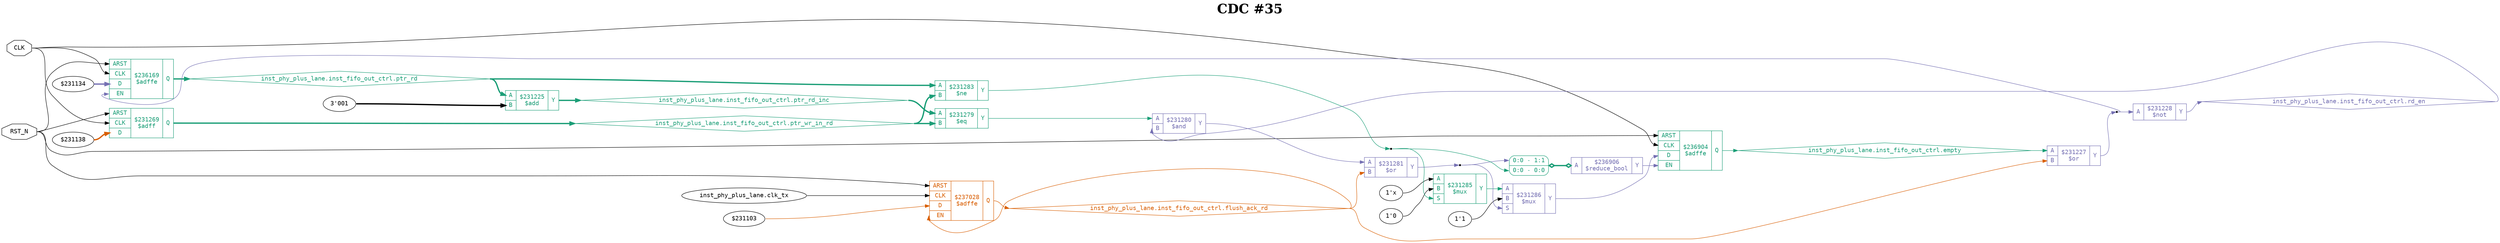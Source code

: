 digraph "spacefibre_light_top" {
label=<<b>CDC #35</b>>;
labelloc="t"
fontsize="30"
node ["fontname"="Courier"]
edge ["fontname"="Courier"]
rankdir="LR";
remincross=true;
n9 [ shape=octagon, label="CLK", color="black", fontcolor="black", href="/src/ip_spacefibre_light_top/spacefibre_light_top.vhd#45" ];
n10 [ shape=octagon, label="RST_N", color="black", fontcolor="black", href="/src/ip_spacefibre_light_top/spacefibre_light_top.vhd#44" ];
n11 [ shape=diamond, label="inst_phy_plus_lane.inst_fifo_out_ctrl.empty", colorscheme="dark28", color="1", fontcolor="1", href="/src/ip/fifo_dc/fifo_dc.vhd#129" ];
n12 [ shape=diamond, label="inst_phy_plus_lane.inst_fifo_out_ctrl.flush_ack_rd", colorscheme="dark28", color="2", fontcolor="2", href="/src/ip/fifo_dc/fifo_dc.vhd#120" ];
n13 [ shape=diamond, label="inst_phy_plus_lane.inst_fifo_out_ctrl.ptr_rd", colorscheme="dark28", color="1", fontcolor="1", href="/src/ip/fifo_dc/fifo_dc.vhd#98" ];
n14 [ shape=diamond, label="inst_phy_plus_lane.inst_fifo_out_ctrl.ptr_rd_inc", colorscheme="dark28", color="1", fontcolor="1", href="/src/ip/fifo_dc/fifo_dc.vhd#99" ];
n15 [ shape=diamond, label="inst_phy_plus_lane.inst_fifo_out_ctrl.ptr_wr_in_rd", colorscheme="dark28", color="1", fontcolor="1", href="/src/ip/fifo_dc/fifo_dc.vhd#105" ];
n16 [ shape=diamond, label="inst_phy_plus_lane.inst_fifo_out_ctrl.rd_en", colorscheme="dark28", color="3", fontcolor="3", href="/src/ip/fifo_dc/fifo_dc.vhd#124" ];
{ rank="source"; n10; n9;}
{ rank="sink";}
v0 [ label="$231134" ];
c21 [ shape=record, label="{{<p17> ARST|<p9> CLK|<p18> D|<p19> EN}|$236169\n$adffe|{<p20> Q}}", colorscheme="dark28", color="1", fontcolor="1" , href="/src/ip/fifo_dc/fifo_dc.vhd#321"  ];
c22 [ shape=record, label="{{<p17> ARST|<p9> CLK|<p18> D|<p19> EN}|$236904\n$adffe|{<p20> Q}}", colorscheme="dark28", color="1", fontcolor="1" , href="/src/ip/fifo_dc/fifo_dc.vhd#378"  ];
v1 [ label="inst_phy_plus_lane.clk_tx" ];
v2 [ label="$231103" ];
c23 [ shape=record, label="{{<p17> ARST|<p9> CLK|<p18> D|<p19> EN}|$237028\n$adffe|{<p20> Q}}", colorscheme="dark28", color="2", fontcolor="2" , href="/src/ip/fifo_dc/fifo_dc.vhd#440"  ];
c26 [ shape=record, label="{{<p24> A}|$236906\n$reduce_bool|{<p25> Y}}", colorscheme="dark28", color="3", fontcolor="3" ];
x3 [ shape=record, style=rounded, label="<s1> 0:0 - 1:1 |<s0> 0:0 - 0:0 ", colorscheme="dark28", color="1", fontcolor="1" ];
x3:e -> c26:p24:w [arrowhead=odiamond, arrowtail=odiamond, dir=both, colorscheme="dark28", color="1", fontcolor="1", style="setlinewidth(3)", label=""];
v4 [ label="3'001" ];
c28 [ shape=record, label="{{<p24> A|<p27> B}|$231225\n$add|{<p25> Y}}", colorscheme="dark28", color="1", fontcolor="1" , href="/src/ip/fifo_dc/fifo_dc.vhd#289"  ];
c29 [ shape=record, label="{{<p24> A|<p27> B}|$231279\n$eq|{<p25> Y}}", colorscheme="dark28", color="1", fontcolor="1" , href="/src/ip/fifo_dc/fifo_dc.vhd#383"  ];
c30 [ shape=record, label="{{<p24> A|<p27> B}|$231280\n$and|{<p25> Y}}", colorscheme="dark28", color="3", fontcolor="3" , href="/src/ip/fifo_dc/fifo_dc.vhd#383"  ];
c31 [ shape=record, label="{{<p24> A|<p27> B}|$231281\n$or|{<p25> Y}}", colorscheme="dark28", color="3", fontcolor="3" , href="/src/ip/fifo_dc/fifo_dc.vhd#383"  ];
v5 [ label="1'x" ];
v6 [ label="1'0" ];
c33 [ shape=record, label="{{<p24> A|<p27> B|<p32> S}|$231285\n$mux|{<p25> Y}}", colorscheme="dark28", color="1", fontcolor="1" , href="/src/ip/fifo_dc/fifo_dc.vhd#383"  ];
v7 [ label="1'1" ];
c34 [ shape=record, label="{{<p24> A|<p27> B|<p32> S}|$231286\n$mux|{<p25> Y}}", colorscheme="dark28", color="3", fontcolor="3" , href="/src/ip/fifo_dc/fifo_dc.vhd#383"  ];
c35 [ shape=record, label="{{<p24> A|<p27> B}|$231227\n$or|{<p25> Y}}", colorscheme="dark28", color="3", fontcolor="3" , href="/src/ip/fifo_dc/fifo_dc.vhd#290"  ];
c36 [ shape=record, label="{{<p24> A}|$231228\n$not|{<p25> Y}}", colorscheme="dark28", color="3", fontcolor="3" , href="/src/ip/fifo_dc/fifo_dc.vhd#290"  ];
c37 [ shape=record, label="{{<p24> A|<p27> B}|$231283\n$ne|{<p25> Y}}", colorscheme="dark28", color="1", fontcolor="1" , href="/src/ip/fifo_dc/fifo_dc.vhd#385"  ];
v8 [ label="$231138" ];
c38 [ shape=record, label="{{<p17> ARST|<p9> CLK|<p18> D}|$231269\n$adff|{<p20> Q}}", colorscheme="dark28", color="1", fontcolor="1" , href="/src/ip/fifo_dc/fifo_dc.vhd#344"  ];
c26:p25:e -> c22:p19:w [colorscheme="dark28", color="3", fontcolor="3", label=""];
n10:e -> c21:p17:w [color="black", fontcolor="black", label=""];
n10:e -> c22:p17:w [color="black", fontcolor="black", label=""];
n10:e -> c23:p17:w [color="black", fontcolor="black", label=""];
n10:e -> c38:p17:w [color="black", fontcolor="black", label=""];
c22:p20:e -> n11:w [colorscheme="dark28", color="1", fontcolor="1", label=""];
n11:e -> c35:p24:w [colorscheme="dark28", color="1", fontcolor="1", label=""];
c23:p20:e -> n12:w [colorscheme="dark28", color="2", fontcolor="2", label=""];
n12:e -> c23:p19:w [colorscheme="dark28", color="2", fontcolor="2", label=""];
n12:e -> c31:p27:w [colorscheme="dark28", color="2", fontcolor="2", label=""];
n12:e -> c35:p27:w [colorscheme="dark28", color="2", fontcolor="2", label=""];
c21:p20:e -> n13:w [colorscheme="dark28", color="1", fontcolor="1", style="setlinewidth(3)", label=""];
n13:e -> c28:p24:w [colorscheme="dark28", color="1", fontcolor="1", style="setlinewidth(3)", label=""];
n13:e -> c37:p24:w [colorscheme="dark28", color="1", fontcolor="1", style="setlinewidth(3)", label=""];
c28:p25:e -> n14:w [colorscheme="dark28", color="1", fontcolor="1", style="setlinewidth(3)", label=""];
n14:e -> c29:p24:w [colorscheme="dark28", color="1", fontcolor="1", style="setlinewidth(3)", label=""];
c38:p20:e -> n15:w [colorscheme="dark28", color="1", fontcolor="1", style="setlinewidth(3)", label=""];
n15:e -> c29:p27:w [colorscheme="dark28", color="1", fontcolor="1", style="setlinewidth(3)", label=""];
n15:e -> c37:p27:w [colorscheme="dark28", color="1", fontcolor="1", style="setlinewidth(3)", label=""];
c36:p25:e -> n16:w [colorscheme="dark28", color="3", fontcolor="3", label=""];
n16:e -> c30:p27:w [colorscheme="dark28", color="3", fontcolor="3", label=""];
n2 [ shape=point ];
c35:p25:e -> n2:w [colorscheme="dark28", color="3", fontcolor="3", label=""];
n2:e -> c21:p19:w [colorscheme="dark28", color="3", fontcolor="3", label=""];
n2:e -> c36:p24:w [colorscheme="dark28", color="3", fontcolor="3", label=""];
c29:p25:e -> c30:p24:w [colorscheme="dark28", color="1", fontcolor="1", label=""];
c30:p25:e -> c31:p24:w [colorscheme="dark28", color="3", fontcolor="3", label=""];
n5 [ shape=point ];
c31:p25:e -> n5:w [colorscheme="dark28", color="3", fontcolor="3", label=""];
n5:e -> c34:p32:w [colorscheme="dark28", color="3", fontcolor="3", label=""];
n5:e -> x3:s1:w [colorscheme="dark28", color="3", fontcolor="3", label=""];
n6 [ shape=point ];
c37:p25:e -> n6:w [colorscheme="dark28", color="1", fontcolor="1", label=""];
n6:e -> c33:p32:w [colorscheme="dark28", color="1", fontcolor="1", label=""];
n6:e -> x3:s0:w [colorscheme="dark28", color="1", fontcolor="1", label=""];
c33:p25:e -> c34:p24:w [colorscheme="dark28", color="1", fontcolor="1", label=""];
c34:p25:e -> c22:p18:w [colorscheme="dark28", color="3", fontcolor="3", label=""];
n9:e -> c21:p9:w [color="black", fontcolor="black", label=""];
n9:e -> c22:p9:w [color="black", fontcolor="black", label=""];
n9:e -> c38:p9:w [color="black", fontcolor="black", label=""];
v0:e -> c21:p18:w [colorscheme="dark28", color="3", fontcolor="3", style="setlinewidth(3)", label=""];
v1:e -> c23:p9:w [color="black", fontcolor="black", label=""];
v2:e -> c23:p18:w [colorscheme="dark28", color="2", fontcolor="2", label=""];
v4:e -> c28:p27:w [color="black", fontcolor="black", style="setlinewidth(3)", label=""];
v5:e -> c33:p24:w [color="black", fontcolor="black", label=""];
v6:e -> c33:p27:w [color="black", fontcolor="black", label=""];
v7:e -> c34:p27:w [color="black", fontcolor="black", label=""];
v8:e -> c38:p18:w [colorscheme="dark28", color="2", fontcolor="2", style="setlinewidth(3)", label=""];
}
